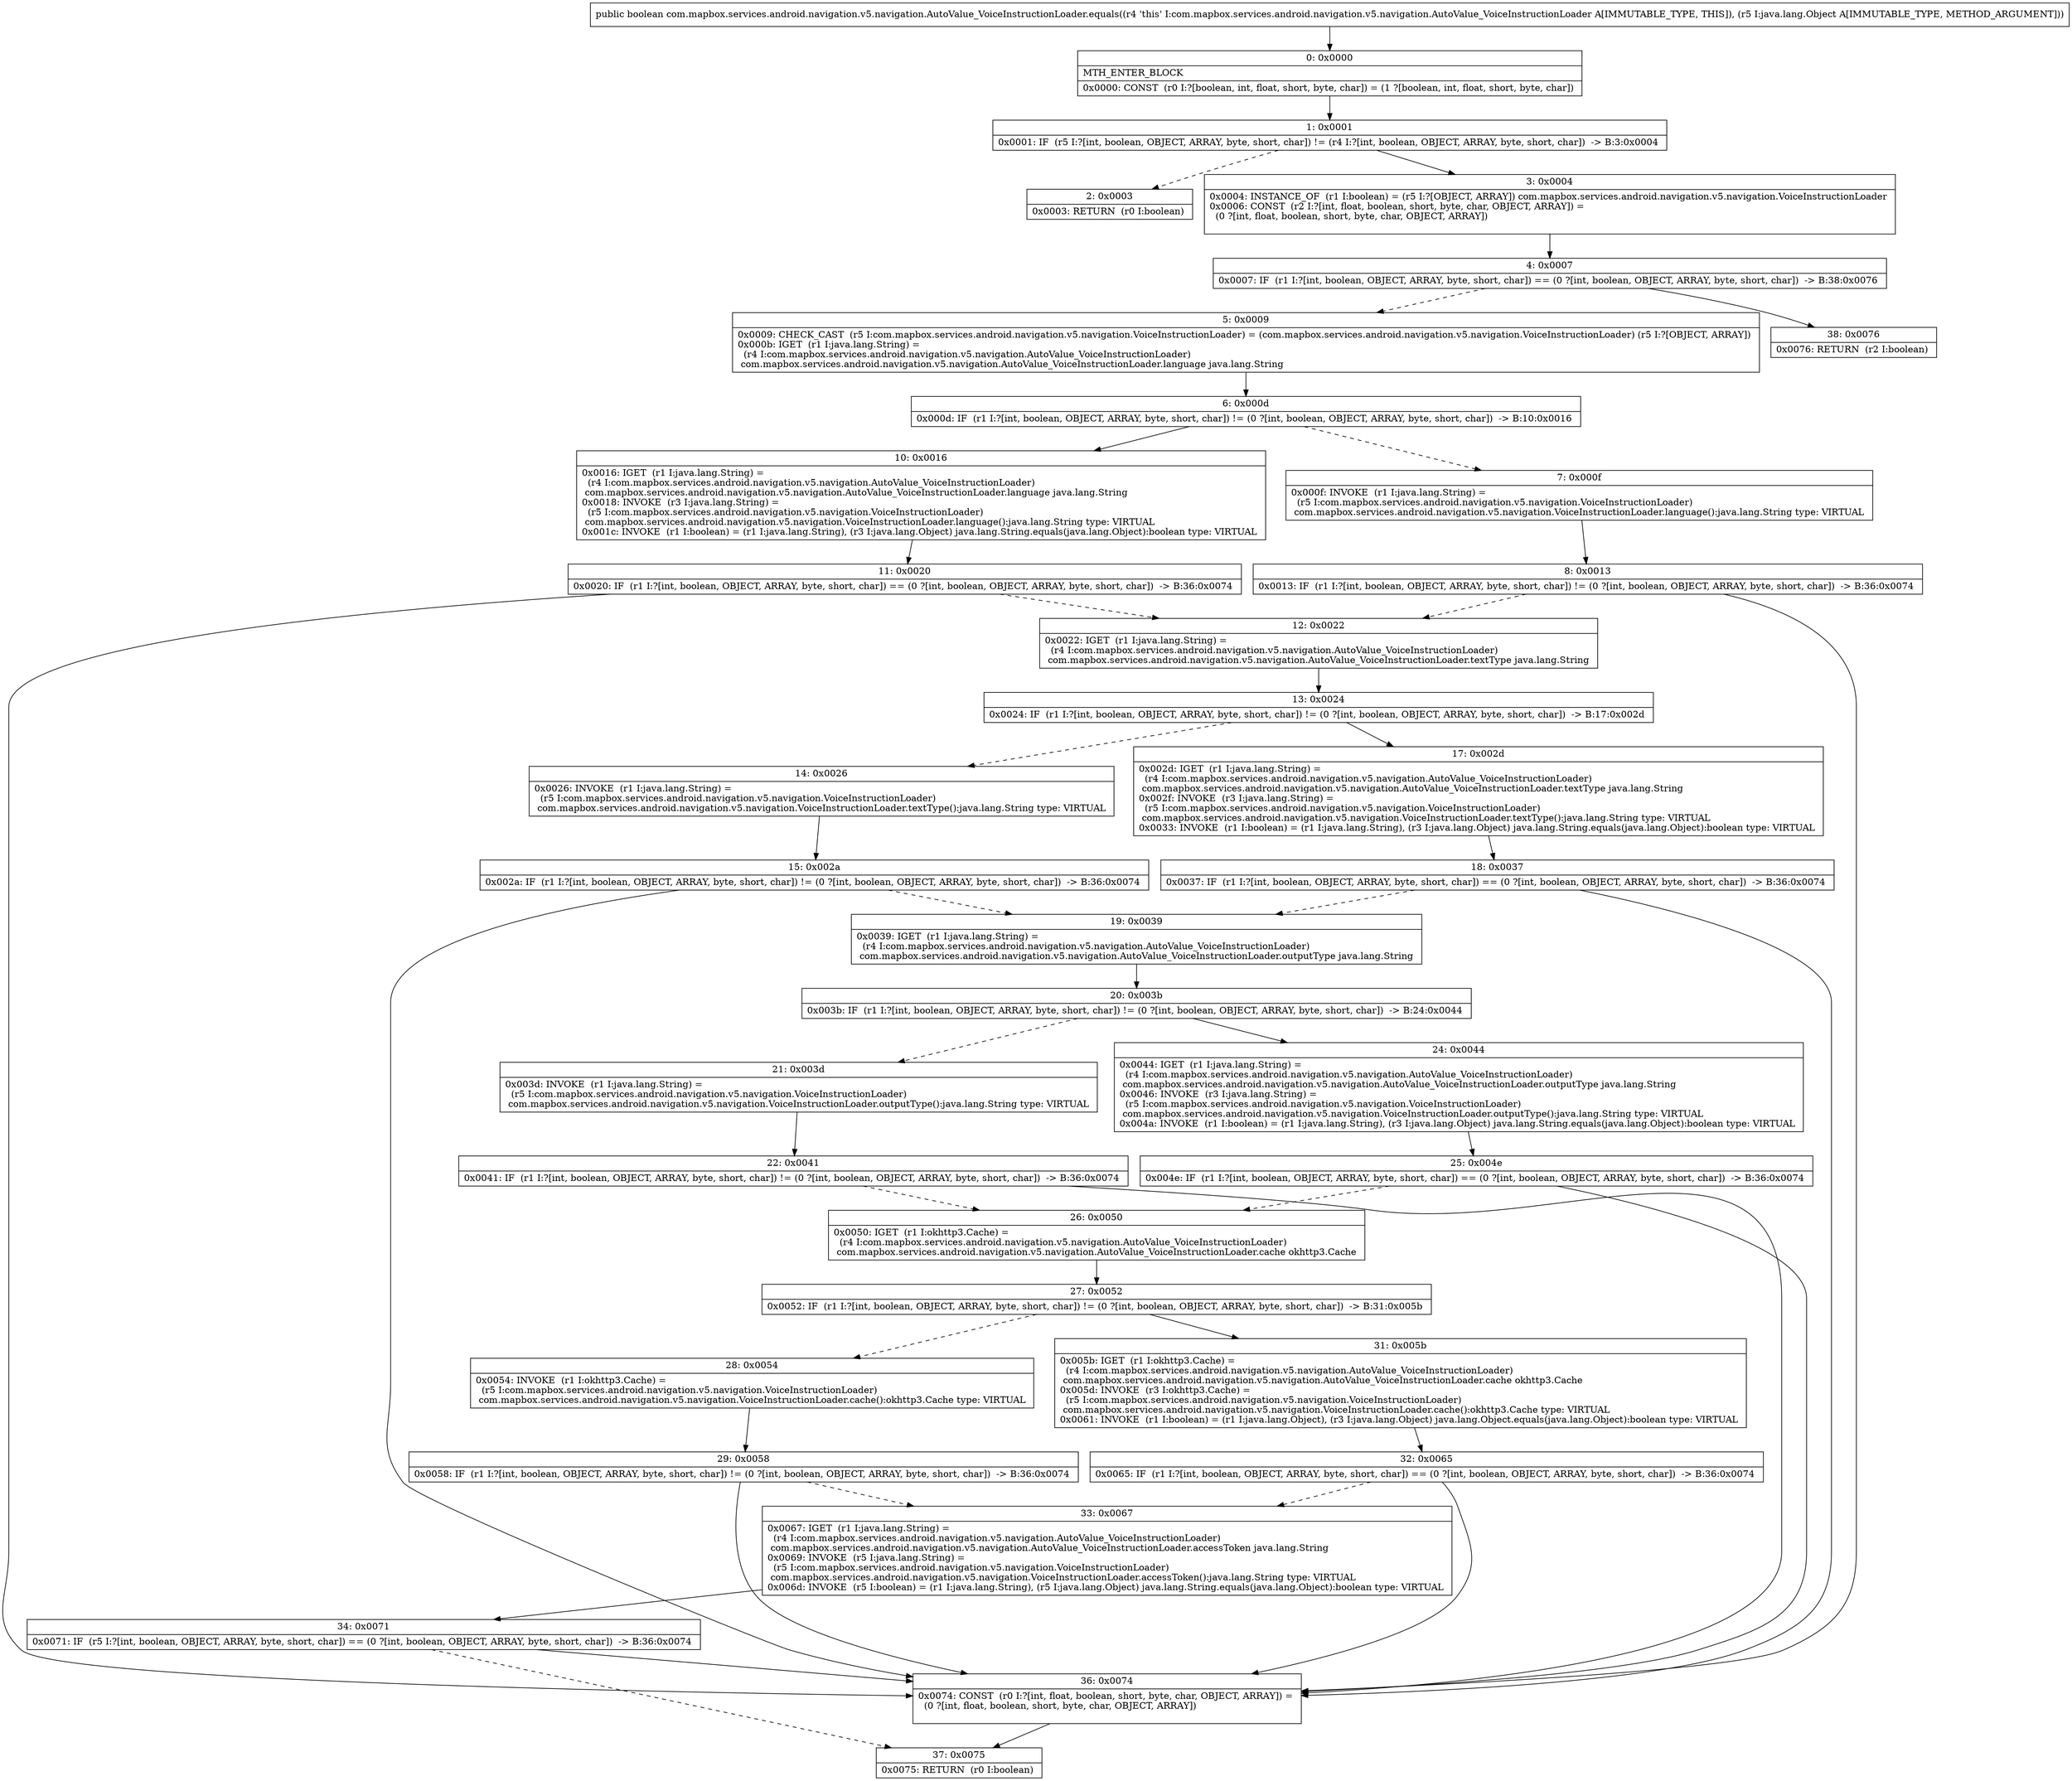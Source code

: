 digraph "CFG forcom.mapbox.services.android.navigation.v5.navigation.AutoValue_VoiceInstructionLoader.equals(Ljava\/lang\/Object;)Z" {
Node_0 [shape=record,label="{0\:\ 0x0000|MTH_ENTER_BLOCK\l|0x0000: CONST  (r0 I:?[boolean, int, float, short, byte, char]) = (1 ?[boolean, int, float, short, byte, char]) \l}"];
Node_1 [shape=record,label="{1\:\ 0x0001|0x0001: IF  (r5 I:?[int, boolean, OBJECT, ARRAY, byte, short, char]) != (r4 I:?[int, boolean, OBJECT, ARRAY, byte, short, char])  \-\> B:3:0x0004 \l}"];
Node_2 [shape=record,label="{2\:\ 0x0003|0x0003: RETURN  (r0 I:boolean) \l}"];
Node_3 [shape=record,label="{3\:\ 0x0004|0x0004: INSTANCE_OF  (r1 I:boolean) = (r5 I:?[OBJECT, ARRAY]) com.mapbox.services.android.navigation.v5.navigation.VoiceInstructionLoader \l0x0006: CONST  (r2 I:?[int, float, boolean, short, byte, char, OBJECT, ARRAY]) = \l  (0 ?[int, float, boolean, short, byte, char, OBJECT, ARRAY])\l \l}"];
Node_4 [shape=record,label="{4\:\ 0x0007|0x0007: IF  (r1 I:?[int, boolean, OBJECT, ARRAY, byte, short, char]) == (0 ?[int, boolean, OBJECT, ARRAY, byte, short, char])  \-\> B:38:0x0076 \l}"];
Node_5 [shape=record,label="{5\:\ 0x0009|0x0009: CHECK_CAST  (r5 I:com.mapbox.services.android.navigation.v5.navigation.VoiceInstructionLoader) = (com.mapbox.services.android.navigation.v5.navigation.VoiceInstructionLoader) (r5 I:?[OBJECT, ARRAY]) \l0x000b: IGET  (r1 I:java.lang.String) = \l  (r4 I:com.mapbox.services.android.navigation.v5.navigation.AutoValue_VoiceInstructionLoader)\l com.mapbox.services.android.navigation.v5.navigation.AutoValue_VoiceInstructionLoader.language java.lang.String \l}"];
Node_6 [shape=record,label="{6\:\ 0x000d|0x000d: IF  (r1 I:?[int, boolean, OBJECT, ARRAY, byte, short, char]) != (0 ?[int, boolean, OBJECT, ARRAY, byte, short, char])  \-\> B:10:0x0016 \l}"];
Node_7 [shape=record,label="{7\:\ 0x000f|0x000f: INVOKE  (r1 I:java.lang.String) = \l  (r5 I:com.mapbox.services.android.navigation.v5.navigation.VoiceInstructionLoader)\l com.mapbox.services.android.navigation.v5.navigation.VoiceInstructionLoader.language():java.lang.String type: VIRTUAL \l}"];
Node_8 [shape=record,label="{8\:\ 0x0013|0x0013: IF  (r1 I:?[int, boolean, OBJECT, ARRAY, byte, short, char]) != (0 ?[int, boolean, OBJECT, ARRAY, byte, short, char])  \-\> B:36:0x0074 \l}"];
Node_10 [shape=record,label="{10\:\ 0x0016|0x0016: IGET  (r1 I:java.lang.String) = \l  (r4 I:com.mapbox.services.android.navigation.v5.navigation.AutoValue_VoiceInstructionLoader)\l com.mapbox.services.android.navigation.v5.navigation.AutoValue_VoiceInstructionLoader.language java.lang.String \l0x0018: INVOKE  (r3 I:java.lang.String) = \l  (r5 I:com.mapbox.services.android.navigation.v5.navigation.VoiceInstructionLoader)\l com.mapbox.services.android.navigation.v5.navigation.VoiceInstructionLoader.language():java.lang.String type: VIRTUAL \l0x001c: INVOKE  (r1 I:boolean) = (r1 I:java.lang.String), (r3 I:java.lang.Object) java.lang.String.equals(java.lang.Object):boolean type: VIRTUAL \l}"];
Node_11 [shape=record,label="{11\:\ 0x0020|0x0020: IF  (r1 I:?[int, boolean, OBJECT, ARRAY, byte, short, char]) == (0 ?[int, boolean, OBJECT, ARRAY, byte, short, char])  \-\> B:36:0x0074 \l}"];
Node_12 [shape=record,label="{12\:\ 0x0022|0x0022: IGET  (r1 I:java.lang.String) = \l  (r4 I:com.mapbox.services.android.navigation.v5.navigation.AutoValue_VoiceInstructionLoader)\l com.mapbox.services.android.navigation.v5.navigation.AutoValue_VoiceInstructionLoader.textType java.lang.String \l}"];
Node_13 [shape=record,label="{13\:\ 0x0024|0x0024: IF  (r1 I:?[int, boolean, OBJECT, ARRAY, byte, short, char]) != (0 ?[int, boolean, OBJECT, ARRAY, byte, short, char])  \-\> B:17:0x002d \l}"];
Node_14 [shape=record,label="{14\:\ 0x0026|0x0026: INVOKE  (r1 I:java.lang.String) = \l  (r5 I:com.mapbox.services.android.navigation.v5.navigation.VoiceInstructionLoader)\l com.mapbox.services.android.navigation.v5.navigation.VoiceInstructionLoader.textType():java.lang.String type: VIRTUAL \l}"];
Node_15 [shape=record,label="{15\:\ 0x002a|0x002a: IF  (r1 I:?[int, boolean, OBJECT, ARRAY, byte, short, char]) != (0 ?[int, boolean, OBJECT, ARRAY, byte, short, char])  \-\> B:36:0x0074 \l}"];
Node_17 [shape=record,label="{17\:\ 0x002d|0x002d: IGET  (r1 I:java.lang.String) = \l  (r4 I:com.mapbox.services.android.navigation.v5.navigation.AutoValue_VoiceInstructionLoader)\l com.mapbox.services.android.navigation.v5.navigation.AutoValue_VoiceInstructionLoader.textType java.lang.String \l0x002f: INVOKE  (r3 I:java.lang.String) = \l  (r5 I:com.mapbox.services.android.navigation.v5.navigation.VoiceInstructionLoader)\l com.mapbox.services.android.navigation.v5.navigation.VoiceInstructionLoader.textType():java.lang.String type: VIRTUAL \l0x0033: INVOKE  (r1 I:boolean) = (r1 I:java.lang.String), (r3 I:java.lang.Object) java.lang.String.equals(java.lang.Object):boolean type: VIRTUAL \l}"];
Node_18 [shape=record,label="{18\:\ 0x0037|0x0037: IF  (r1 I:?[int, boolean, OBJECT, ARRAY, byte, short, char]) == (0 ?[int, boolean, OBJECT, ARRAY, byte, short, char])  \-\> B:36:0x0074 \l}"];
Node_19 [shape=record,label="{19\:\ 0x0039|0x0039: IGET  (r1 I:java.lang.String) = \l  (r4 I:com.mapbox.services.android.navigation.v5.navigation.AutoValue_VoiceInstructionLoader)\l com.mapbox.services.android.navigation.v5.navigation.AutoValue_VoiceInstructionLoader.outputType java.lang.String \l}"];
Node_20 [shape=record,label="{20\:\ 0x003b|0x003b: IF  (r1 I:?[int, boolean, OBJECT, ARRAY, byte, short, char]) != (0 ?[int, boolean, OBJECT, ARRAY, byte, short, char])  \-\> B:24:0x0044 \l}"];
Node_21 [shape=record,label="{21\:\ 0x003d|0x003d: INVOKE  (r1 I:java.lang.String) = \l  (r5 I:com.mapbox.services.android.navigation.v5.navigation.VoiceInstructionLoader)\l com.mapbox.services.android.navigation.v5.navigation.VoiceInstructionLoader.outputType():java.lang.String type: VIRTUAL \l}"];
Node_22 [shape=record,label="{22\:\ 0x0041|0x0041: IF  (r1 I:?[int, boolean, OBJECT, ARRAY, byte, short, char]) != (0 ?[int, boolean, OBJECT, ARRAY, byte, short, char])  \-\> B:36:0x0074 \l}"];
Node_24 [shape=record,label="{24\:\ 0x0044|0x0044: IGET  (r1 I:java.lang.String) = \l  (r4 I:com.mapbox.services.android.navigation.v5.navigation.AutoValue_VoiceInstructionLoader)\l com.mapbox.services.android.navigation.v5.navigation.AutoValue_VoiceInstructionLoader.outputType java.lang.String \l0x0046: INVOKE  (r3 I:java.lang.String) = \l  (r5 I:com.mapbox.services.android.navigation.v5.navigation.VoiceInstructionLoader)\l com.mapbox.services.android.navigation.v5.navigation.VoiceInstructionLoader.outputType():java.lang.String type: VIRTUAL \l0x004a: INVOKE  (r1 I:boolean) = (r1 I:java.lang.String), (r3 I:java.lang.Object) java.lang.String.equals(java.lang.Object):boolean type: VIRTUAL \l}"];
Node_25 [shape=record,label="{25\:\ 0x004e|0x004e: IF  (r1 I:?[int, boolean, OBJECT, ARRAY, byte, short, char]) == (0 ?[int, boolean, OBJECT, ARRAY, byte, short, char])  \-\> B:36:0x0074 \l}"];
Node_26 [shape=record,label="{26\:\ 0x0050|0x0050: IGET  (r1 I:okhttp3.Cache) = \l  (r4 I:com.mapbox.services.android.navigation.v5.navigation.AutoValue_VoiceInstructionLoader)\l com.mapbox.services.android.navigation.v5.navigation.AutoValue_VoiceInstructionLoader.cache okhttp3.Cache \l}"];
Node_27 [shape=record,label="{27\:\ 0x0052|0x0052: IF  (r1 I:?[int, boolean, OBJECT, ARRAY, byte, short, char]) != (0 ?[int, boolean, OBJECT, ARRAY, byte, short, char])  \-\> B:31:0x005b \l}"];
Node_28 [shape=record,label="{28\:\ 0x0054|0x0054: INVOKE  (r1 I:okhttp3.Cache) = \l  (r5 I:com.mapbox.services.android.navigation.v5.navigation.VoiceInstructionLoader)\l com.mapbox.services.android.navigation.v5.navigation.VoiceInstructionLoader.cache():okhttp3.Cache type: VIRTUAL \l}"];
Node_29 [shape=record,label="{29\:\ 0x0058|0x0058: IF  (r1 I:?[int, boolean, OBJECT, ARRAY, byte, short, char]) != (0 ?[int, boolean, OBJECT, ARRAY, byte, short, char])  \-\> B:36:0x0074 \l}"];
Node_31 [shape=record,label="{31\:\ 0x005b|0x005b: IGET  (r1 I:okhttp3.Cache) = \l  (r4 I:com.mapbox.services.android.navigation.v5.navigation.AutoValue_VoiceInstructionLoader)\l com.mapbox.services.android.navigation.v5.navigation.AutoValue_VoiceInstructionLoader.cache okhttp3.Cache \l0x005d: INVOKE  (r3 I:okhttp3.Cache) = \l  (r5 I:com.mapbox.services.android.navigation.v5.navigation.VoiceInstructionLoader)\l com.mapbox.services.android.navigation.v5.navigation.VoiceInstructionLoader.cache():okhttp3.Cache type: VIRTUAL \l0x0061: INVOKE  (r1 I:boolean) = (r1 I:java.lang.Object), (r3 I:java.lang.Object) java.lang.Object.equals(java.lang.Object):boolean type: VIRTUAL \l}"];
Node_32 [shape=record,label="{32\:\ 0x0065|0x0065: IF  (r1 I:?[int, boolean, OBJECT, ARRAY, byte, short, char]) == (0 ?[int, boolean, OBJECT, ARRAY, byte, short, char])  \-\> B:36:0x0074 \l}"];
Node_33 [shape=record,label="{33\:\ 0x0067|0x0067: IGET  (r1 I:java.lang.String) = \l  (r4 I:com.mapbox.services.android.navigation.v5.navigation.AutoValue_VoiceInstructionLoader)\l com.mapbox.services.android.navigation.v5.navigation.AutoValue_VoiceInstructionLoader.accessToken java.lang.String \l0x0069: INVOKE  (r5 I:java.lang.String) = \l  (r5 I:com.mapbox.services.android.navigation.v5.navigation.VoiceInstructionLoader)\l com.mapbox.services.android.navigation.v5.navigation.VoiceInstructionLoader.accessToken():java.lang.String type: VIRTUAL \l0x006d: INVOKE  (r5 I:boolean) = (r1 I:java.lang.String), (r5 I:java.lang.Object) java.lang.String.equals(java.lang.Object):boolean type: VIRTUAL \l}"];
Node_34 [shape=record,label="{34\:\ 0x0071|0x0071: IF  (r5 I:?[int, boolean, OBJECT, ARRAY, byte, short, char]) == (0 ?[int, boolean, OBJECT, ARRAY, byte, short, char])  \-\> B:36:0x0074 \l}"];
Node_36 [shape=record,label="{36\:\ 0x0074|0x0074: CONST  (r0 I:?[int, float, boolean, short, byte, char, OBJECT, ARRAY]) = \l  (0 ?[int, float, boolean, short, byte, char, OBJECT, ARRAY])\l \l}"];
Node_37 [shape=record,label="{37\:\ 0x0075|0x0075: RETURN  (r0 I:boolean) \l}"];
Node_38 [shape=record,label="{38\:\ 0x0076|0x0076: RETURN  (r2 I:boolean) \l}"];
MethodNode[shape=record,label="{public boolean com.mapbox.services.android.navigation.v5.navigation.AutoValue_VoiceInstructionLoader.equals((r4 'this' I:com.mapbox.services.android.navigation.v5.navigation.AutoValue_VoiceInstructionLoader A[IMMUTABLE_TYPE, THIS]), (r5 I:java.lang.Object A[IMMUTABLE_TYPE, METHOD_ARGUMENT])) }"];
MethodNode -> Node_0;
Node_0 -> Node_1;
Node_1 -> Node_2[style=dashed];
Node_1 -> Node_3;
Node_3 -> Node_4;
Node_4 -> Node_5[style=dashed];
Node_4 -> Node_38;
Node_5 -> Node_6;
Node_6 -> Node_7[style=dashed];
Node_6 -> Node_10;
Node_7 -> Node_8;
Node_8 -> Node_36;
Node_8 -> Node_12[style=dashed];
Node_10 -> Node_11;
Node_11 -> Node_12[style=dashed];
Node_11 -> Node_36;
Node_12 -> Node_13;
Node_13 -> Node_14[style=dashed];
Node_13 -> Node_17;
Node_14 -> Node_15;
Node_15 -> Node_36;
Node_15 -> Node_19[style=dashed];
Node_17 -> Node_18;
Node_18 -> Node_19[style=dashed];
Node_18 -> Node_36;
Node_19 -> Node_20;
Node_20 -> Node_21[style=dashed];
Node_20 -> Node_24;
Node_21 -> Node_22;
Node_22 -> Node_36;
Node_22 -> Node_26[style=dashed];
Node_24 -> Node_25;
Node_25 -> Node_26[style=dashed];
Node_25 -> Node_36;
Node_26 -> Node_27;
Node_27 -> Node_28[style=dashed];
Node_27 -> Node_31;
Node_28 -> Node_29;
Node_29 -> Node_36;
Node_29 -> Node_33[style=dashed];
Node_31 -> Node_32;
Node_32 -> Node_33[style=dashed];
Node_32 -> Node_36;
Node_33 -> Node_34;
Node_34 -> Node_36;
Node_34 -> Node_37[style=dashed];
Node_36 -> Node_37;
}

